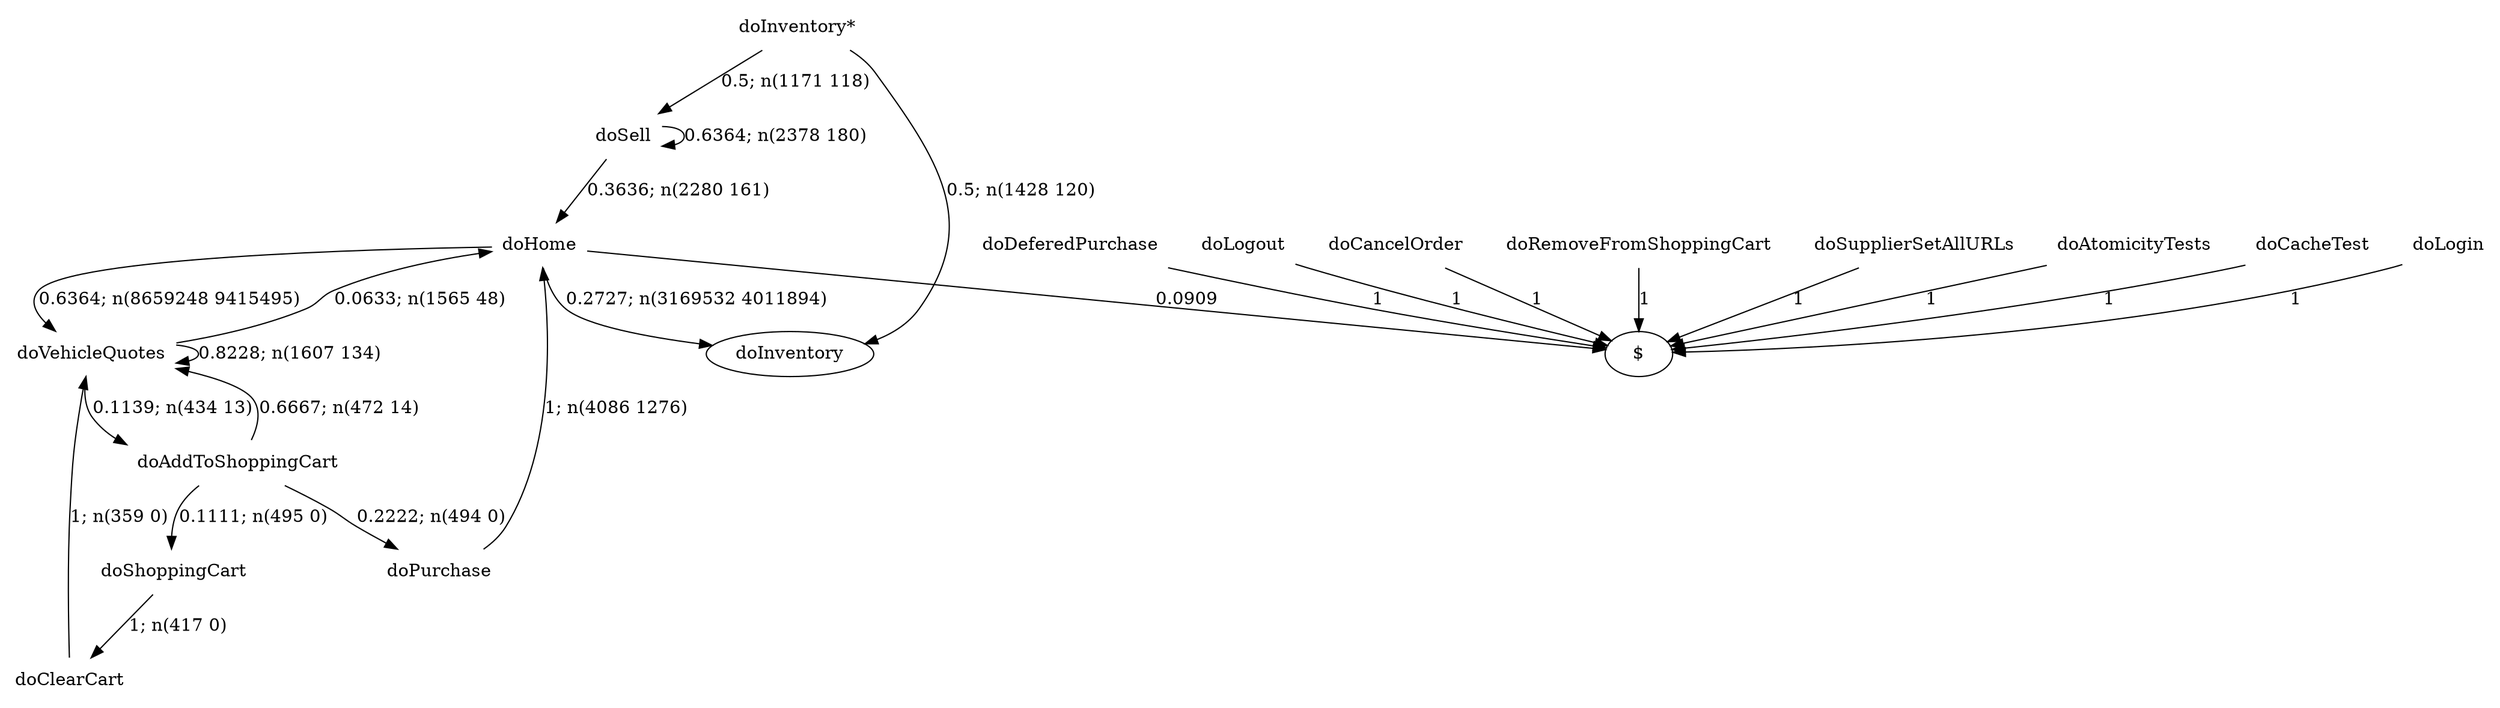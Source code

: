 digraph G {"doInventory*" [label="doInventory*",shape=none];"doSupplierSetAllURLs" [label="doSupplierSetAllURLs",shape=none];"doAtomicityTests" [label="doAtomicityTests",shape=none];"doCacheTest" [label="doCacheTest",shape=none];"doLogin" [label="doLogin",shape=none];"doVehicleQuotes" [label="doVehicleQuotes",shape=none];"doAddToShoppingCart" [label="doAddToShoppingCart",shape=none];"doDeferedPurchase" [label="doDeferedPurchase",shape=none];"doHome" [label="doHome",shape=none];"doShoppingCart" [label="doShoppingCart",shape=none];"doClearCart" [label="doClearCart",shape=none];"doPurchase" [label="doPurchase",shape=none];"doSell" [label="doSell",shape=none];"doLogout" [label="doLogout",shape=none];"doCancelOrder" [label="doCancelOrder",shape=none];"doRemoveFromShoppingCart" [label="doRemoveFromShoppingCart",shape=none];"doInventory*"->"doInventory" [style=solid,label="0.5; n(1428 120)"];"doInventory*"->"doSell" [style=solid,label="0.5; n(1171 118)"];"doSupplierSetAllURLs"->"$" [style=solid,label="1"];"doAtomicityTests"->"$" [style=solid,label="1"];"doCacheTest"->"$" [style=solid,label="1"];"doLogin"->"$" [style=solid,label="1"];"doVehicleQuotes"->"doVehicleQuotes" [style=solid,label="0.8228; n(1607 134)"];"doVehicleQuotes"->"doAddToShoppingCart" [style=solid,label="0.1139; n(434 13)"];"doVehicleQuotes"->"doHome" [style=solid,label="0.0633; n(1565 48)"];"doAddToShoppingCart"->"doVehicleQuotes" [style=solid,label="0.6667; n(472 14)"];"doAddToShoppingCart"->"doShoppingCart" [style=solid,label="0.1111; n(495 0)"];"doAddToShoppingCart"->"doPurchase" [style=solid,label="0.2222; n(494 0)"];"doDeferedPurchase"->"$" [style=solid,label="1"];"doHome"->"doInventory" [style=solid,label="0.2727; n(3169532 4011894)"];"doHome"->"doVehicleQuotes" [style=solid,label="0.6364; n(8659248 9415495)"];"doHome"->"$" [style=solid,label="0.0909"];"doShoppingCart"->"doClearCart" [style=solid,label="1; n(417 0)"];"doClearCart"->"doVehicleQuotes" [style=solid,label="1; n(359 0)"];"doPurchase"->"doHome" [style=solid,label="1; n(4086 1276)"];"doSell"->"doHome" [style=solid,label="0.3636; n(2280 161)"];"doSell"->"doSell" [style=solid,label="0.6364; n(2378 180)"];"doLogout"->"$" [style=solid,label="1"];"doCancelOrder"->"$" [style=solid,label="1"];"doRemoveFromShoppingCart"->"$" [style=solid,label="1"];}